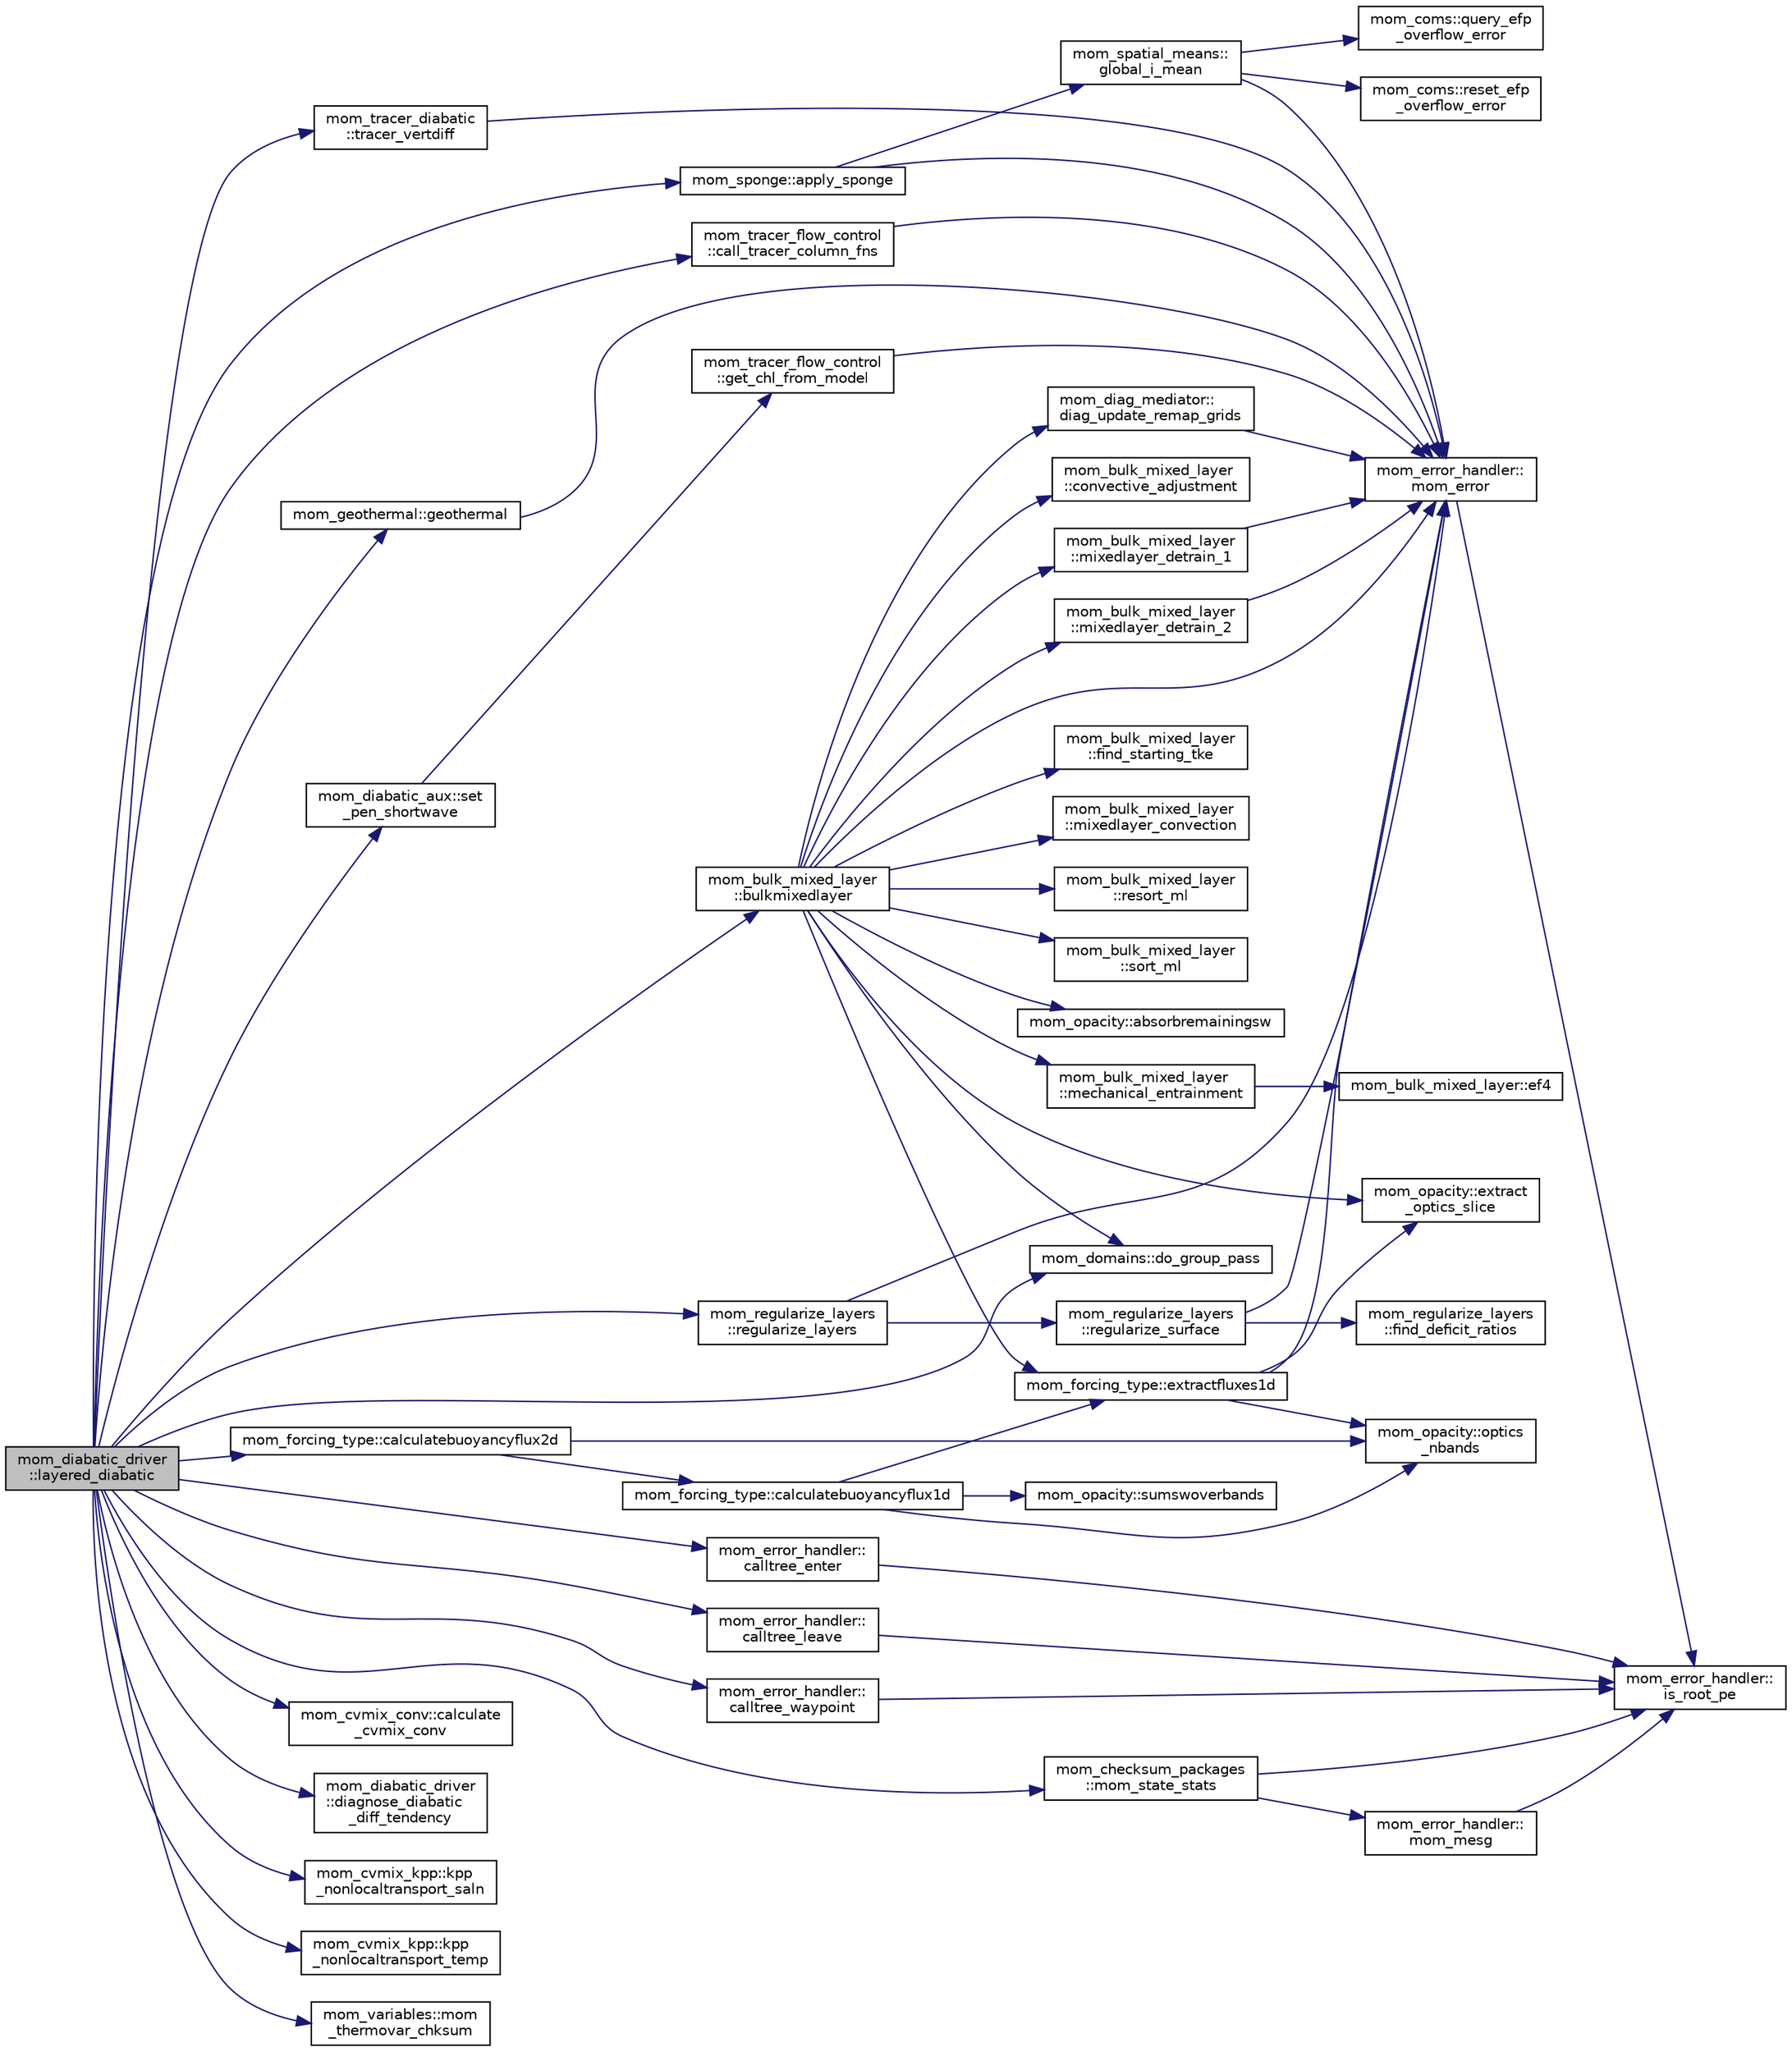 digraph "mom_diabatic_driver::layered_diabatic"
{
 // INTERACTIVE_SVG=YES
 // LATEX_PDF_SIZE
  edge [fontname="Helvetica",fontsize="10",labelfontname="Helvetica",labelfontsize="10"];
  node [fontname="Helvetica",fontsize="10",shape=record];
  rankdir="LR";
  Node1 [label="mom_diabatic_driver\l::layered_diabatic",height=0.2,width=0.4,color="black", fillcolor="grey75", style="filled", fontcolor="black",tooltip="Imposes the diapycnal mass fluxes and the accompanying diapycnal advection of momentum and tracers us..."];
  Node1 -> Node2 [color="midnightblue",fontsize="10",style="solid",fontname="Helvetica"];
  Node2 [label="mom_sponge::apply_sponge",height=0.2,width=0.4,color="black", fillcolor="white", style="filled",URL="$namespacemom__sponge.html#afc5fe4db356e9e93696c909cd2c4d7ba",tooltip="This subroutine applies damping to the layers thicknesses, mixed layer buoyancy, and a variety of tra..."];
  Node2 -> Node3 [color="midnightblue",fontsize="10",style="solid",fontname="Helvetica"];
  Node3 [label="mom_spatial_means::\lglobal_i_mean",height=0.2,width=0.4,color="black", fillcolor="white", style="filled",URL="$namespacemom__spatial__means.html#a1268ed073db7e190a1d06fa72bd7a8de",tooltip="Determine the global mean of a field along rows of constant i, returning it in a 1-d array using the ..."];
  Node3 -> Node4 [color="midnightblue",fontsize="10",style="solid",fontname="Helvetica"];
  Node4 [label="mom_error_handler::\lmom_error",height=0.2,width=0.4,color="black", fillcolor="white", style="filled",URL="$namespacemom__error__handler.html#a460cfb79a06c29fc249952c2a3710d67",tooltip="This provides a convenient interface for writing an mpp_error message with run-time filter based on a..."];
  Node4 -> Node5 [color="midnightblue",fontsize="10",style="solid",fontname="Helvetica"];
  Node5 [label="mom_error_handler::\lis_root_pe",height=0.2,width=0.4,color="black", fillcolor="white", style="filled",URL="$namespacemom__error__handler.html#ad5f00a53059c72fe2332d1436c80ca71",tooltip="This returns .true. if the current PE is the root PE."];
  Node3 -> Node6 [color="midnightblue",fontsize="10",style="solid",fontname="Helvetica"];
  Node6 [label="mom_coms::query_efp\l_overflow_error",height=0.2,width=0.4,color="black", fillcolor="white", style="filled",URL="$namespacemom__coms.html#addf8caf9a58bed7059b5bb6660d73c4e",tooltip="Returns the status of the module's error flag."];
  Node3 -> Node7 [color="midnightblue",fontsize="10",style="solid",fontname="Helvetica"];
  Node7 [label="mom_coms::reset_efp\l_overflow_error",height=0.2,width=0.4,color="black", fillcolor="white", style="filled",URL="$namespacemom__coms.html#a9a44466e43db89b2525996feedd11b7a",tooltip="Reset the module's error flag to false."];
  Node2 -> Node4 [color="midnightblue",fontsize="10",style="solid",fontname="Helvetica"];
  Node1 -> Node8 [color="midnightblue",fontsize="10",style="solid",fontname="Helvetica"];
  Node8 [label="mom_bulk_mixed_layer\l::bulkmixedlayer",height=0.2,width=0.4,color="black", fillcolor="white", style="filled",URL="$namespacemom__bulk__mixed__layer.html#a1ce079fe4ece14b087b1fbecbfe66907",tooltip="This subroutine partially steps the bulk mixed layer model. The following processes are executed,..."];
  Node8 -> Node9 [color="midnightblue",fontsize="10",style="solid",fontname="Helvetica"];
  Node9 [label="mom_opacity::absorbremainingsw",height=0.2,width=0.4,color="black", fillcolor="white", style="filled",URL="$namespacemom__opacity.html#a21db9da24cea8b875040ba1e7e8b2e9b",tooltip="Apply shortwave heating below the boundary layer (when running with the bulk mixed layer inhereted fr..."];
  Node8 -> Node10 [color="midnightblue",fontsize="10",style="solid",fontname="Helvetica"];
  Node10 [label="mom_bulk_mixed_layer\l::convective_adjustment",height=0.2,width=0.4,color="black", fillcolor="white", style="filled",URL="$namespacemom__bulk__mixed__layer.html#a64f3bec37c0a6dfba1400d03c61399e7",tooltip="This subroutine does instantaneous convective entrainment into the buffer layers and mixed layers to ..."];
  Node8 -> Node11 [color="midnightblue",fontsize="10",style="solid",fontname="Helvetica"];
  Node11 [label="mom_diag_mediator::\ldiag_update_remap_grids",height=0.2,width=0.4,color="black", fillcolor="white", style="filled",URL="$namespacemom__diag__mediator.html#a2e9db121a293f242f5a42e9d16d0d2e4",tooltip="Build/update vertical grids for diagnostic remapping."];
  Node11 -> Node4 [color="midnightblue",fontsize="10",style="solid",fontname="Helvetica"];
  Node8 -> Node12 [color="midnightblue",fontsize="10",style="solid",fontname="Helvetica"];
  Node12 [label="mom_domains::do_group_pass",height=0.2,width=0.4,color="black", fillcolor="white", style="filled",URL="$namespacemom__domains.html#aac3bc012a8c214cbd73bb00668ff165e",tooltip="do_group_pass carries out a group halo update."];
  Node8 -> Node13 [color="midnightblue",fontsize="10",style="solid",fontname="Helvetica"];
  Node13 [label="mom_opacity::extract\l_optics_slice",height=0.2,width=0.4,color="black", fillcolor="white", style="filled",URL="$namespacemom__opacity.html#a4c1942f798619a9ad854d1152ebcab63",tooltip="This subroutine returns a 2-d slice at constant j of fields from an optics_type, with the potential f..."];
  Node8 -> Node14 [color="midnightblue",fontsize="10",style="solid",fontname="Helvetica"];
  Node14 [label="mom_forcing_type::extractfluxes1d",height=0.2,width=0.4,color="black", fillcolor="white", style="filled",URL="$namespacemom__forcing__type.html#ae53ab527ce199e239f6079e422ec70c8",tooltip="This subroutine extracts fluxes from the surface fluxes type. It works on a j-row for optimization pu..."];
  Node14 -> Node13 [color="midnightblue",fontsize="10",style="solid",fontname="Helvetica"];
  Node14 -> Node4 [color="midnightblue",fontsize="10",style="solid",fontname="Helvetica"];
  Node14 -> Node15 [color="midnightblue",fontsize="10",style="solid",fontname="Helvetica"];
  Node15 [label="mom_opacity::optics\l_nbands",height=0.2,width=0.4,color="black", fillcolor="white", style="filled",URL="$namespacemom__opacity.html#a349c6934f113d238e4e2ef229b931a0c",tooltip="Return the number of bands of penetrating shortwave radiation."];
  Node8 -> Node16 [color="midnightblue",fontsize="10",style="solid",fontname="Helvetica"];
  Node16 [label="mom_bulk_mixed_layer\l::find_starting_tke",height=0.2,width=0.4,color="black", fillcolor="white", style="filled",URL="$namespacemom__bulk__mixed__layer.html#a303e5dd4d90c22b406a4933ddd6066ad",tooltip="This subroutine determines the TKE available at the depth of free convection to drive mechanical entr..."];
  Node8 -> Node17 [color="midnightblue",fontsize="10",style="solid",fontname="Helvetica"];
  Node17 [label="mom_bulk_mixed_layer\l::mechanical_entrainment",height=0.2,width=0.4,color="black", fillcolor="white", style="filled",URL="$namespacemom__bulk__mixed__layer.html#aae11f02b6b843d50866b7e259a7d468a",tooltip="This subroutine calculates mechanically driven entrainment."];
  Node17 -> Node18 [color="midnightblue",fontsize="10",style="solid",fontname="Helvetica"];
  Node18 [label="mom_bulk_mixed_layer::ef4",height=0.2,width=0.4,color="black", fillcolor="white", style="filled",URL="$namespacemom__bulk__mixed__layer.html#a4ac89b3858f2c7c0ac6f8ac8f93b5e44",tooltip="This subroutine returns an approximation to the integral R = exp(-L*(H+E)) integral(LH to L(H+E)) L/(..."];
  Node8 -> Node19 [color="midnightblue",fontsize="10",style="solid",fontname="Helvetica"];
  Node19 [label="mom_bulk_mixed_layer\l::mixedlayer_convection",height=0.2,width=0.4,color="black", fillcolor="white", style="filled",URL="$namespacemom__bulk__mixed__layer.html#a27fa555281c554c727da2e4ff9a6dfe3",tooltip="This subroutine causes the mixed layer to entrain to the depth of free convection...."];
  Node8 -> Node20 [color="midnightblue",fontsize="10",style="solid",fontname="Helvetica"];
  Node20 [label="mom_bulk_mixed_layer\l::mixedlayer_detrain_1",height=0.2,width=0.4,color="black", fillcolor="white", style="filled",URL="$namespacemom__bulk__mixed__layer.html#aa5f3a2c09ff08ec94809ea5dd9068790",tooltip="This subroutine moves any water left in the former mixed layers into the single buffer layers and may..."];
  Node20 -> Node4 [color="midnightblue",fontsize="10",style="solid",fontname="Helvetica"];
  Node8 -> Node21 [color="midnightblue",fontsize="10",style="solid",fontname="Helvetica"];
  Node21 [label="mom_bulk_mixed_layer\l::mixedlayer_detrain_2",height=0.2,width=0.4,color="black", fillcolor="white", style="filled",URL="$namespacemom__bulk__mixed__layer.html#add7a6b99e5253a66c646980804b3b67d",tooltip="This subroutine moves any water left in the former mixed layers into the two buffer layers and may al..."];
  Node21 -> Node4 [color="midnightblue",fontsize="10",style="solid",fontname="Helvetica"];
  Node8 -> Node4 [color="midnightblue",fontsize="10",style="solid",fontname="Helvetica"];
  Node8 -> Node22 [color="midnightblue",fontsize="10",style="solid",fontname="Helvetica"];
  Node22 [label="mom_bulk_mixed_layer\l::resort_ml",height=0.2,width=0.4,color="black", fillcolor="white", style="filled",URL="$namespacemom__bulk__mixed__layer.html#a1378659bc97b52e065a7cfe44166504d",tooltip="This subroutine actually moves properties between layers to achieve a resorted state,..."];
  Node8 -> Node23 [color="midnightblue",fontsize="10",style="solid",fontname="Helvetica"];
  Node23 [label="mom_bulk_mixed_layer\l::sort_ml",height=0.2,width=0.4,color="black", fillcolor="white", style="filled",URL="$namespacemom__bulk__mixed__layer.html#ae4325155d260533b923ba910557945f3",tooltip="This subroutine generates an array of indices that are sorted by layer density."];
  Node1 -> Node24 [color="midnightblue",fontsize="10",style="solid",fontname="Helvetica"];
  Node24 [label="mom_cvmix_conv::calculate\l_cvmix_conv",height=0.2,width=0.4,color="black", fillcolor="white", style="filled",URL="$namespacemom__cvmix__conv.html#a9fa2fba758d0df93a9d6219c21e5e06d",tooltip="Subroutine for calculating enhanced diffusivity/viscosity due to convection via CVMix."];
  Node1 -> Node25 [color="midnightblue",fontsize="10",style="solid",fontname="Helvetica"];
  Node25 [label="mom_forcing_type::calculatebuoyancyflux2d",height=0.2,width=0.4,color="black", fillcolor="white", style="filled",URL="$namespacemom__forcing__type.html#ae84373c4a259bd04330ec673af0fa536",tooltip="Calculates surface buoyancy flux by adding up the heat, FW and salt fluxes, for 2d arrays...."];
  Node25 -> Node26 [color="midnightblue",fontsize="10",style="solid",fontname="Helvetica"];
  Node26 [label="mom_forcing_type::calculatebuoyancyflux1d",height=0.2,width=0.4,color="black", fillcolor="white", style="filled",URL="$namespacemom__forcing__type.html#a406a512f0d5b45c873fa91110ca7c387",tooltip="This routine calculates surface buoyancy flux by adding up the heat, FW & salt fluxes...."];
  Node26 -> Node14 [color="midnightblue",fontsize="10",style="solid",fontname="Helvetica"];
  Node26 -> Node15 [color="midnightblue",fontsize="10",style="solid",fontname="Helvetica"];
  Node26 -> Node27 [color="midnightblue",fontsize="10",style="solid",fontname="Helvetica"];
  Node27 [label="mom_opacity::sumswoverbands",height=0.2,width=0.4,color="black", fillcolor="white", style="filled",URL="$namespacemom__opacity.html#ad27db4bd0d010d98a3f5a54902c7a05e",tooltip="This subroutine calculates the total shortwave heat flux integrated over bands as a function of depth..."];
  Node25 -> Node15 [color="midnightblue",fontsize="10",style="solid",fontname="Helvetica"];
  Node1 -> Node28 [color="midnightblue",fontsize="10",style="solid",fontname="Helvetica"];
  Node28 [label="mom_tracer_flow_control\l::call_tracer_column_fns",height=0.2,width=0.4,color="black", fillcolor="white", style="filled",URL="$namespacemom__tracer__flow__control.html#a7ab9818c25f7abc0cf44f970b70f003a",tooltip="This subroutine calls all registered tracer column physics subroutines."];
  Node28 -> Node4 [color="midnightblue",fontsize="10",style="solid",fontname="Helvetica"];
  Node1 -> Node29 [color="midnightblue",fontsize="10",style="solid",fontname="Helvetica"];
  Node29 [label="mom_error_handler::\lcalltree_enter",height=0.2,width=0.4,color="black", fillcolor="white", style="filled",URL="$namespacemom__error__handler.html#a9cda07a87815f0e5594066162b4345c3",tooltip="Writes a message about entering a subroutine if call tree reporting is active."];
  Node29 -> Node5 [color="midnightblue",fontsize="10",style="solid",fontname="Helvetica"];
  Node1 -> Node30 [color="midnightblue",fontsize="10",style="solid",fontname="Helvetica"];
  Node30 [label="mom_error_handler::\lcalltree_leave",height=0.2,width=0.4,color="black", fillcolor="white", style="filled",URL="$namespacemom__error__handler.html#a88ea67781e2ed9b73ab7eac8ea5e8578",tooltip="Writes a message about leaving a subroutine if call tree reporting is active."];
  Node30 -> Node5 [color="midnightblue",fontsize="10",style="solid",fontname="Helvetica"];
  Node1 -> Node31 [color="midnightblue",fontsize="10",style="solid",fontname="Helvetica"];
  Node31 [label="mom_error_handler::\lcalltree_waypoint",height=0.2,width=0.4,color="black", fillcolor="white", style="filled",URL="$namespacemom__error__handler.html#a34a02e601a60f03cb97a72fe25a32853",tooltip="Writes a message about reaching a milestone if call tree reporting is active."];
  Node31 -> Node5 [color="midnightblue",fontsize="10",style="solid",fontname="Helvetica"];
  Node1 -> Node32 [color="midnightblue",fontsize="10",style="solid",fontname="Helvetica"];
  Node32 [label="mom_diabatic_driver\l::diagnose_diabatic\l_diff_tendency",height=0.2,width=0.4,color="black", fillcolor="white", style="filled",URL="$namespacemom__diabatic__driver.html#a4dab75ba033d39c67378d4d096dc8634",tooltip="This routine diagnoses tendencies from application of diabatic diffusion using ALE algorithm...."];
  Node1 -> Node12 [color="midnightblue",fontsize="10",style="solid",fontname="Helvetica"];
  Node1 -> Node33 [color="midnightblue",fontsize="10",style="solid",fontname="Helvetica"];
  Node33 [label="mom_geothermal::geothermal",height=0.2,width=0.4,color="black", fillcolor="white", style="filled",URL="$namespacemom__geothermal.html#a01cc49441a608cbb2a22f50df10420a5",tooltip="Applies geothermal heating, including the movement of water between isopycnal layers to match the tar..."];
  Node33 -> Node4 [color="midnightblue",fontsize="10",style="solid",fontname="Helvetica"];
  Node1 -> Node34 [color="midnightblue",fontsize="10",style="solid",fontname="Helvetica"];
  Node34 [label="mom_cvmix_kpp::kpp\l_nonlocaltransport_saln",height=0.2,width=0.4,color="black", fillcolor="white", style="filled",URL="$namespacemom__cvmix__kpp.html#abebacc1ae8c13149d816a60ff2e824b6",tooltip="Apply KPP non-local transport of surface fluxes for salinity. This routine is a useful prototype for ..."];
  Node1 -> Node35 [color="midnightblue",fontsize="10",style="solid",fontname="Helvetica"];
  Node35 [label="mom_cvmix_kpp::kpp\l_nonlocaltransport_temp",height=0.2,width=0.4,color="black", fillcolor="white", style="filled",URL="$namespacemom__cvmix__kpp.html#a54093ca1cac897785c965c00efa12fe6",tooltip="Apply KPP non-local transport of surface fluxes for temperature."];
  Node1 -> Node36 [color="midnightblue",fontsize="10",style="solid",fontname="Helvetica"];
  Node36 [label="mom_checksum_packages\l::mom_state_stats",height=0.2,width=0.4,color="black", fillcolor="white", style="filled",URL="$namespacemom__checksum__packages.html#a6d09d11c188659dd5ebd0b36fc42aa2b",tooltip="Monitor and write out statistics for the model's state variables."];
  Node36 -> Node5 [color="midnightblue",fontsize="10",style="solid",fontname="Helvetica"];
  Node36 -> Node37 [color="midnightblue",fontsize="10",style="solid",fontname="Helvetica"];
  Node37 [label="mom_error_handler::\lmom_mesg",height=0.2,width=0.4,color="black", fillcolor="white", style="filled",URL="$namespacemom__error__handler.html#a1c462df7b61f1296407b4af51dfeceab",tooltip="This provides a convenient interface for writing an informative comment."];
  Node37 -> Node5 [color="midnightblue",fontsize="10",style="solid",fontname="Helvetica"];
  Node1 -> Node38 [color="midnightblue",fontsize="10",style="solid",fontname="Helvetica"];
  Node38 [label="mom_variables::mom\l_thermovar_chksum",height=0.2,width=0.4,color="black", fillcolor="white", style="filled",URL="$namespacemom__variables.html#a3a49e8f236529824956f8c5c3e147893",tooltip="Diagnostic checksums on various elements of a thermo_var_ptrs type for debugging."];
  Node1 -> Node39 [color="midnightblue",fontsize="10",style="solid",fontname="Helvetica"];
  Node39 [label="mom_regularize_layers\l::regularize_layers",height=0.2,width=0.4,color="black", fillcolor="white", style="filled",URL="$namespacemom__regularize__layers.html#a32e5e07fe85a2f1861fe05f60576fe59",tooltip="This subroutine partially steps the bulk mixed layer model. The following processes are executed,..."];
  Node39 -> Node4 [color="midnightblue",fontsize="10",style="solid",fontname="Helvetica"];
  Node39 -> Node40 [color="midnightblue",fontsize="10",style="solid",fontname="Helvetica"];
  Node40 [label="mom_regularize_layers\l::regularize_surface",height=0.2,width=0.4,color="black", fillcolor="white", style="filled",URL="$namespacemom__regularize__layers.html#af8738e3c92f1d19b3f2269cb97f7eaf7",tooltip="This subroutine ensures that there is a degree of horizontal smoothness in the depths of the near-sur..."];
  Node40 -> Node41 [color="midnightblue",fontsize="10",style="solid",fontname="Helvetica"];
  Node41 [label="mom_regularize_layers\l::find_deficit_ratios",height=0.2,width=0.4,color="black", fillcolor="white", style="filled",URL="$namespacemom__regularize__layers.html#a4ba20ced31449e07aa640de2b71c0be8",tooltip="This subroutine determines the amount by which the harmonic mean thickness at velocity points differ ..."];
  Node40 -> Node4 [color="midnightblue",fontsize="10",style="solid",fontname="Helvetica"];
  Node1 -> Node42 [color="midnightblue",fontsize="10",style="solid",fontname="Helvetica"];
  Node42 [label="mom_diabatic_aux::set\l_pen_shortwave",height=0.2,width=0.4,color="black", fillcolor="white", style="filled",URL="$namespacemom__diabatic__aux.html#a1d0007ebe24539697c191d76e9769e75",tooltip=" "];
  Node42 -> Node43 [color="midnightblue",fontsize="10",style="solid",fontname="Helvetica"];
  Node43 [label="mom_tracer_flow_control\l::get_chl_from_model",height=0.2,width=0.4,color="black", fillcolor="white", style="filled",URL="$namespacemom__tracer__flow__control.html#abd2e9269190427ba86fb8a26e6792e66",tooltip="This subroutine extracts the chlorophyll concentrations from the model state, if possible."];
  Node43 -> Node4 [color="midnightblue",fontsize="10",style="solid",fontname="Helvetica"];
  Node1 -> Node44 [color="midnightblue",fontsize="10",style="solid",fontname="Helvetica"];
  Node44 [label="mom_tracer_diabatic\l::tracer_vertdiff",height=0.2,width=0.4,color="black", fillcolor="white", style="filled",URL="$namespacemom__tracer__diabatic.html#ac5d57973547cc4ed3a89808d3910943e",tooltip="This subroutine solves a tridiagonal equation for the final tracer concentrations after the dual-entr..."];
  Node44 -> Node4 [color="midnightblue",fontsize="10",style="solid",fontname="Helvetica"];
}
